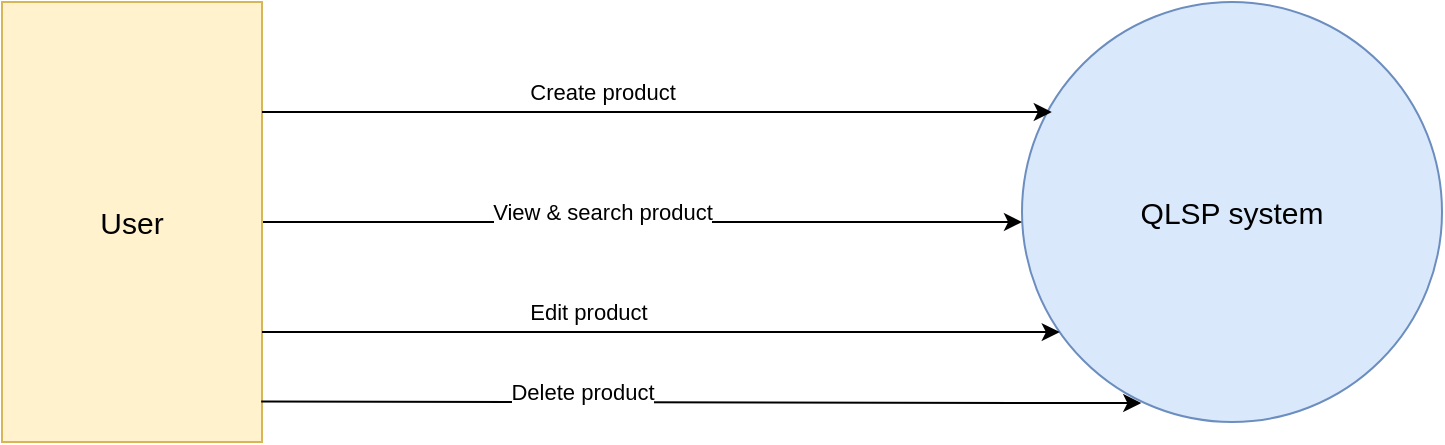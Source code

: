 <mxfile version="26.1.1">
  <diagram name="Page-1" id="cVStB2BHkLnvLszCYwTn">
    <mxGraphModel dx="1687" dy="1040" grid="1" gridSize="10" guides="1" tooltips="1" connect="1" arrows="1" fold="1" page="1" pageScale="1" pageWidth="850" pageHeight="1100" math="0" shadow="0">
      <root>
        <mxCell id="0" />
        <mxCell id="1" parent="0" />
        <mxCell id="SzGTitgUKK0xOf2B07Mc-1" value="&lt;font style=&quot;font-size: 15px;&quot;&gt;QLSP system&lt;/font&gt;" style="ellipse;whiteSpace=wrap;html=1;fillColor=#dae8fc;strokeColor=#6c8ebf;" vertex="1" parent="1">
          <mxGeometry x="570" y="255" width="210" height="210" as="geometry" />
        </mxCell>
        <mxCell id="SzGTitgUKK0xOf2B07Mc-4" style="edgeStyle=orthogonalEdgeStyle;rounded=0;orthogonalLoop=1;jettySize=auto;html=1;exitX=1;exitY=0.5;exitDx=0;exitDy=0;entryX=0;entryY=0.524;entryDx=0;entryDy=0;entryPerimeter=0;" edge="1" parent="1" source="SzGTitgUKK0xOf2B07Mc-2" target="SzGTitgUKK0xOf2B07Mc-1">
          <mxGeometry relative="1" as="geometry" />
        </mxCell>
        <mxCell id="SzGTitgUKK0xOf2B07Mc-7" value="View &amp;amp; search product" style="edgeLabel;html=1;align=center;verticalAlign=middle;resizable=0;points=[];" vertex="1" connectable="0" parent="SzGTitgUKK0xOf2B07Mc-4">
          <mxGeometry x="-0.247" y="-3" relative="1" as="geometry">
            <mxPoint x="27" y="-8" as="offset" />
          </mxGeometry>
        </mxCell>
        <mxCell id="SzGTitgUKK0xOf2B07Mc-2" value="&lt;font style=&quot;font-size: 15px;&quot;&gt;User&lt;/font&gt;" style="rounded=0;whiteSpace=wrap;html=1;fillColor=#fff2cc;strokeColor=#d6b656;" vertex="1" parent="1">
          <mxGeometry x="60" y="255" width="130" height="220" as="geometry" />
        </mxCell>
        <mxCell id="SzGTitgUKK0xOf2B07Mc-3" style="edgeStyle=orthogonalEdgeStyle;rounded=0;orthogonalLoop=1;jettySize=auto;html=1;exitX=1;exitY=0.25;exitDx=0;exitDy=0;entryX=0.071;entryY=0.262;entryDx=0;entryDy=0;entryPerimeter=0;" edge="1" parent="1" source="SzGTitgUKK0xOf2B07Mc-2" target="SzGTitgUKK0xOf2B07Mc-1">
          <mxGeometry relative="1" as="geometry" />
        </mxCell>
        <mxCell id="SzGTitgUKK0xOf2B07Mc-6" value="Create product" style="edgeLabel;html=1;align=center;verticalAlign=middle;resizable=0;points=[];" vertex="1" connectable="0" parent="SzGTitgUKK0xOf2B07Mc-3">
          <mxGeometry x="-0.225" y="-2" relative="1" as="geometry">
            <mxPoint x="17" y="-12" as="offset" />
          </mxGeometry>
        </mxCell>
        <mxCell id="SzGTitgUKK0xOf2B07Mc-5" style="edgeStyle=orthogonalEdgeStyle;rounded=0;orthogonalLoop=1;jettySize=auto;html=1;exitX=1;exitY=0.75;exitDx=0;exitDy=0;entryX=0.09;entryY=0.786;entryDx=0;entryDy=0;entryPerimeter=0;" edge="1" parent="1" source="SzGTitgUKK0xOf2B07Mc-2" target="SzGTitgUKK0xOf2B07Mc-1">
          <mxGeometry relative="1" as="geometry" />
        </mxCell>
        <mxCell id="SzGTitgUKK0xOf2B07Mc-8" value="Edit product" style="edgeLabel;html=1;align=center;verticalAlign=middle;resizable=0;points=[];" vertex="1" connectable="0" parent="SzGTitgUKK0xOf2B07Mc-5">
          <mxGeometry x="-0.273" y="2" relative="1" as="geometry">
            <mxPoint x="18" y="-8" as="offset" />
          </mxGeometry>
        </mxCell>
        <mxCell id="SzGTitgUKK0xOf2B07Mc-9" value="" style="endArrow=classic;html=1;rounded=0;entryX=0.284;entryY=0.955;entryDx=0;entryDy=0;entryPerimeter=0;exitX=0.997;exitY=0.908;exitDx=0;exitDy=0;exitPerimeter=0;" edge="1" parent="1" source="SzGTitgUKK0xOf2B07Mc-2" target="SzGTitgUKK0xOf2B07Mc-1">
          <mxGeometry width="50" height="50" relative="1" as="geometry">
            <mxPoint x="180" y="456" as="sourcePoint" />
            <mxPoint x="450" y="430" as="targetPoint" />
          </mxGeometry>
        </mxCell>
        <mxCell id="SzGTitgUKK0xOf2B07Mc-10" value="Delete product" style="edgeLabel;html=1;align=center;verticalAlign=middle;resizable=0;points=[];" vertex="1" connectable="0" parent="SzGTitgUKK0xOf2B07Mc-9">
          <mxGeometry x="-0.376" y="-3" relative="1" as="geometry">
            <mxPoint x="23" y="-8" as="offset" />
          </mxGeometry>
        </mxCell>
      </root>
    </mxGraphModel>
  </diagram>
</mxfile>
